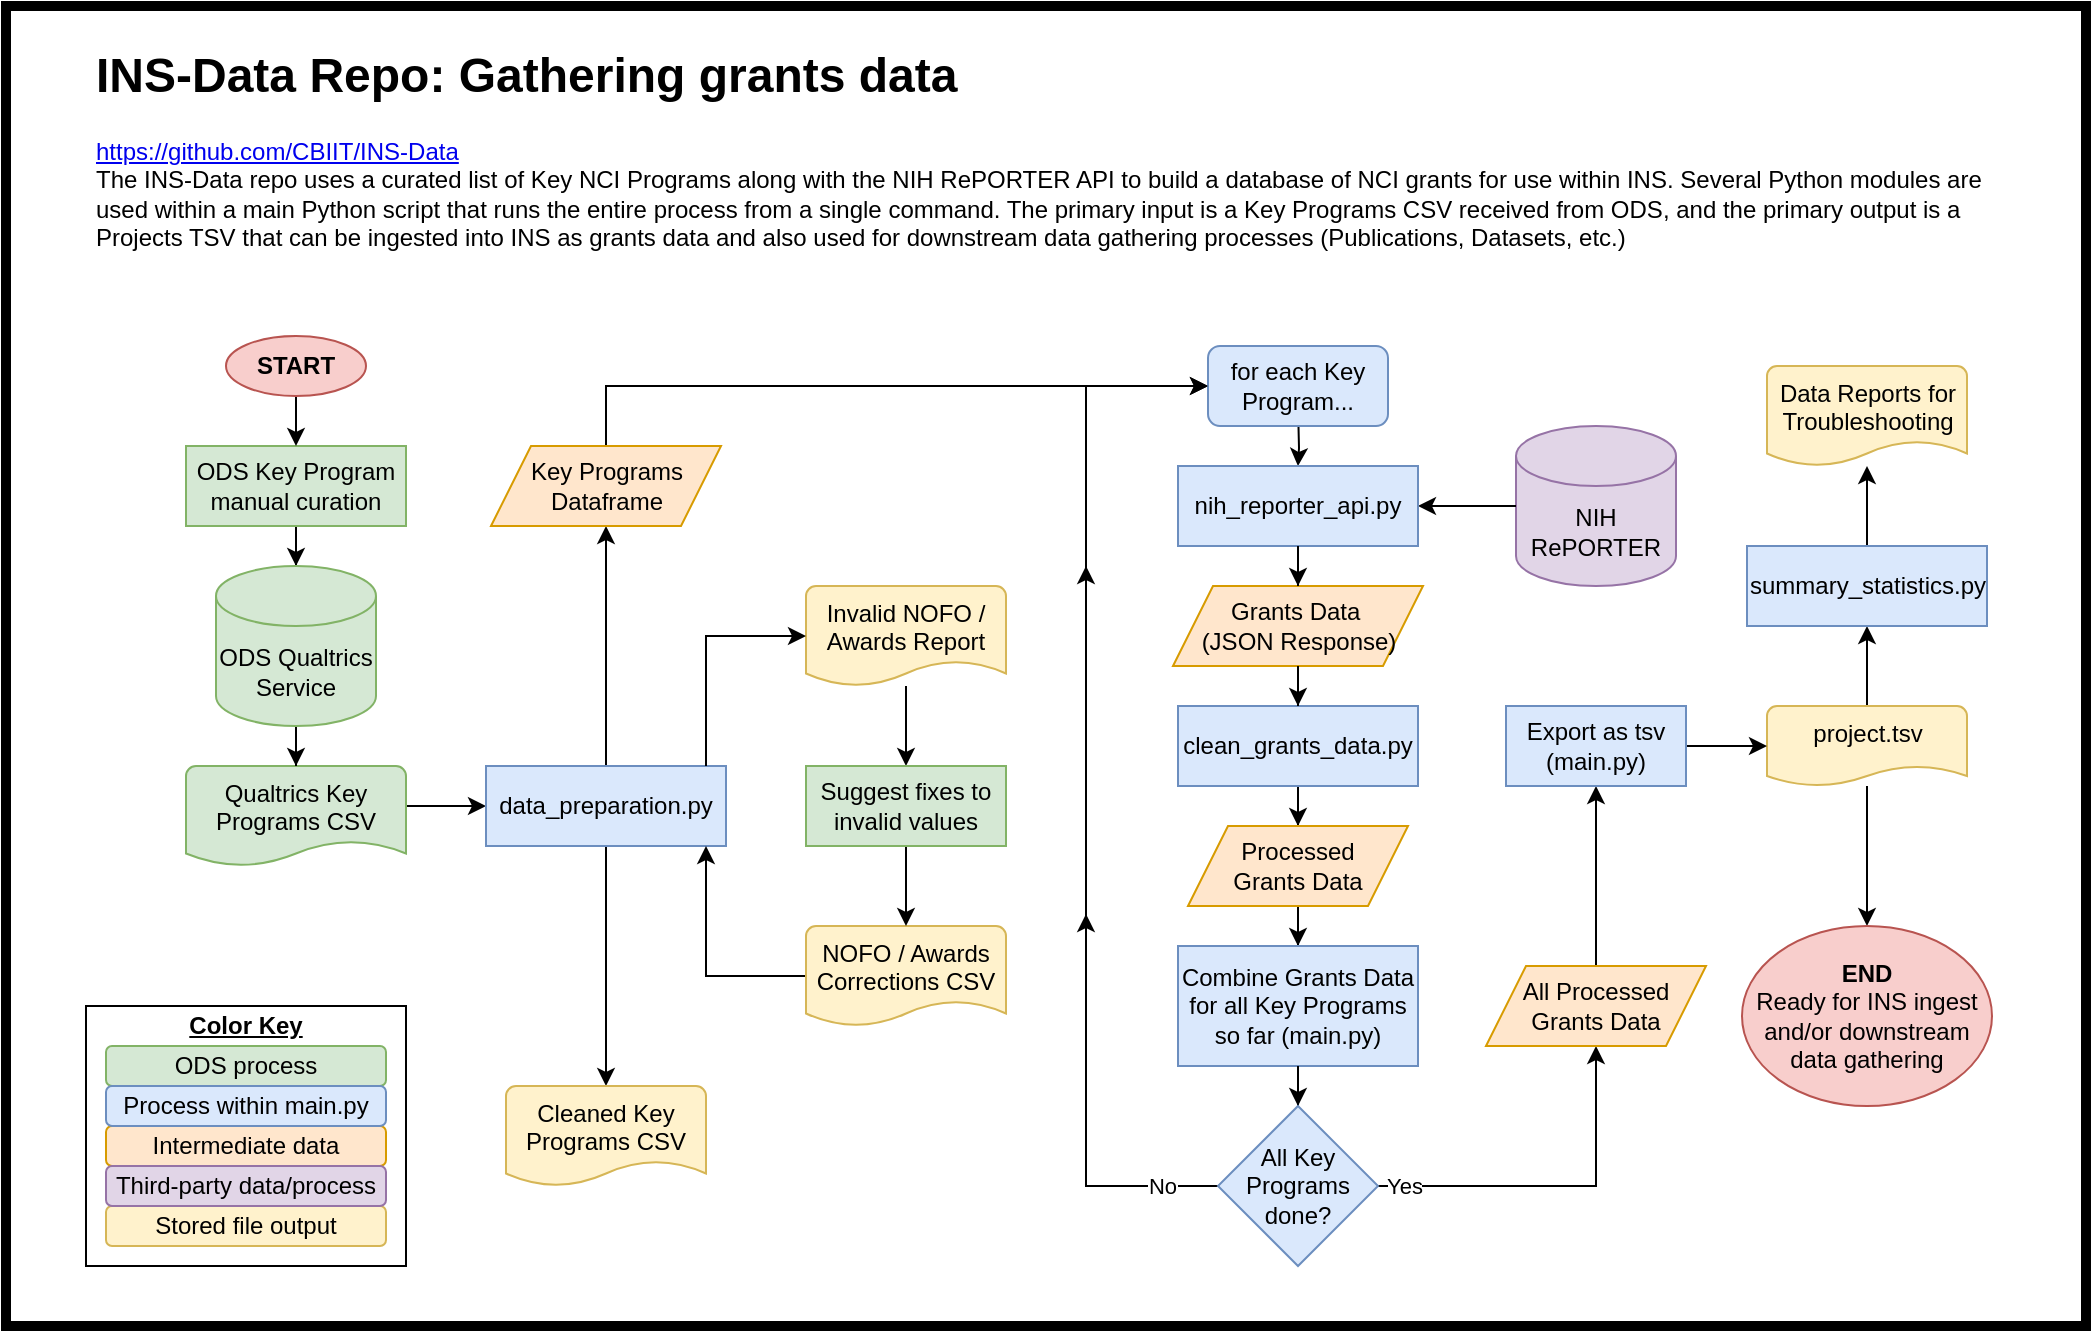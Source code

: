 <mxfile version="22.0.8" type="device">
  <diagram name="Page-1" id="uefWlJh99sZlFegfP22R">
    <mxGraphModel dx="1270" dy="1250" grid="0" gridSize="10" guides="1" tooltips="1" connect="1" arrows="1" fold="1" page="0" pageScale="1" pageWidth="850" pageHeight="1100" math="0" shadow="0">
      <root>
        <mxCell id="0" />
        <mxCell id="1" parent="0" />
        <mxCell id="gQOOfUeZjju-Q29w7hby-8" value="&lt;p style=&quot;line-height: 0%;&quot;&gt;&lt;b&gt;&lt;u&gt;Color Key&lt;/u&gt;&lt;/b&gt;&lt;/p&gt;" style="rounded=0;whiteSpace=wrap;html=1;verticalAlign=top;spacing=-7;" parent="1" vertex="1">
          <mxGeometry x="480" y="240" width="160" height="130" as="geometry" />
        </mxCell>
        <mxCell id="cnQrVGT4vNmuQ5iyicPk-13" style="edgeStyle=orthogonalEdgeStyle;rounded=0;orthogonalLoop=1;jettySize=auto;html=1;" parent="1" source="cnQrVGT4vNmuQ5iyicPk-1" target="cnQrVGT4vNmuQ5iyicPk-9" edge="1">
          <mxGeometry relative="1" as="geometry">
            <Array as="points">
              <mxPoint x="650" y="140" />
              <mxPoint x="650" y="140" />
            </Array>
          </mxGeometry>
        </mxCell>
        <mxCell id="cnQrVGT4vNmuQ5iyicPk-1" value="Qualtrics Key Programs CSV" style="strokeWidth=1;html=1;shape=mxgraph.flowchart.document2;whiteSpace=wrap;size=0.25;fillColor=#d5e8d4;strokeColor=#82b366;verticalAlign=top;" parent="1" vertex="1">
          <mxGeometry x="530" y="120" width="110" height="50" as="geometry" />
        </mxCell>
        <mxCell id="cnQrVGT4vNmuQ5iyicPk-7" style="edgeStyle=orthogonalEdgeStyle;rounded=0;orthogonalLoop=1;jettySize=auto;html=1;" parent="1" source="cnQrVGT4vNmuQ5iyicPk-4" target="cnQrVGT4vNmuQ5iyicPk-5" edge="1">
          <mxGeometry relative="1" as="geometry">
            <mxPoint x="585" y="15" as="targetPoint" />
          </mxGeometry>
        </mxCell>
        <mxCell id="cnQrVGT4vNmuQ5iyicPk-4" value="ODS Key Program manual curation" style="rounded=0;whiteSpace=wrap;html=1;verticalLabelPosition=middle;shape=label;size=0.23;arcSize=10;flipV=1;labelPosition=center;fillColor=#d5e8d4;strokeColor=#82b366;" parent="1" vertex="1">
          <mxGeometry x="530" y="-40" width="110" height="40" as="geometry" />
        </mxCell>
        <mxCell id="FiX24Z-KyvZbtJiPTX6l-21" style="edgeStyle=orthogonalEdgeStyle;rounded=0;orthogonalLoop=1;jettySize=auto;html=1;" edge="1" parent="1" source="cnQrVGT4vNmuQ5iyicPk-5" target="cnQrVGT4vNmuQ5iyicPk-1">
          <mxGeometry relative="1" as="geometry" />
        </mxCell>
        <mxCell id="cnQrVGT4vNmuQ5iyicPk-5" value="ODS Qualtrics Service" style="shape=cylinder3;whiteSpace=wrap;html=1;boundedLbl=1;backgroundOutline=1;size=15;fillColor=#d5e8d4;strokeColor=#82b366;" parent="1" vertex="1">
          <mxGeometry x="545" y="20" width="80" height="80" as="geometry" />
        </mxCell>
        <mxCell id="cnQrVGT4vNmuQ5iyicPk-12" style="edgeStyle=orthogonalEdgeStyle;rounded=0;orthogonalLoop=1;jettySize=auto;html=1;" parent="1" source="cnQrVGT4vNmuQ5iyicPk-9" target="cnQrVGT4vNmuQ5iyicPk-11" edge="1">
          <mxGeometry relative="1" as="geometry" />
        </mxCell>
        <mxCell id="cnQrVGT4vNmuQ5iyicPk-26" style="edgeStyle=orthogonalEdgeStyle;rounded=0;orthogonalLoop=1;jettySize=auto;html=1;" parent="1" source="cnQrVGT4vNmuQ5iyicPk-9" target="cnQrVGT4vNmuQ5iyicPk-25" edge="1">
          <mxGeometry relative="1" as="geometry" />
        </mxCell>
        <mxCell id="cnQrVGT4vNmuQ5iyicPk-9" value="data_preparation.py" style="rounded=0;whiteSpace=wrap;html=1;fillColor=#dae8fc;strokeColor=#6c8ebf;" parent="1" vertex="1">
          <mxGeometry x="680" y="120" width="120" height="40" as="geometry" />
        </mxCell>
        <mxCell id="cnQrVGT4vNmuQ5iyicPk-11" value="Cleaned Key Programs CSV" style="strokeWidth=1;html=1;shape=mxgraph.flowchart.document2;whiteSpace=wrap;size=0.25;fillColor=#fff2cc;strokeColor=#d6b656;verticalAlign=top;" parent="1" vertex="1">
          <mxGeometry x="690" y="280" width="100" height="50" as="geometry" />
        </mxCell>
        <mxCell id="cnQrVGT4vNmuQ5iyicPk-30" style="edgeStyle=orthogonalEdgeStyle;rounded=0;orthogonalLoop=1;jettySize=auto;html=1;" parent="1" target="cnQrVGT4vNmuQ5iyicPk-14" edge="1">
          <mxGeometry relative="1" as="geometry">
            <mxPoint x="1086" y="-60" as="sourcePoint" />
          </mxGeometry>
        </mxCell>
        <mxCell id="cnQrVGT4vNmuQ5iyicPk-66" style="edgeStyle=orthogonalEdgeStyle;rounded=0;orthogonalLoop=1;jettySize=auto;html=1;" parent="1" source="cnQrVGT4vNmuQ5iyicPk-25" target="cnQrVGT4vNmuQ5iyicPk-42" edge="1">
          <mxGeometry relative="1" as="geometry">
            <Array as="points">
              <mxPoint x="740" y="-70" />
            </Array>
          </mxGeometry>
        </mxCell>
        <mxCell id="cnQrVGT4vNmuQ5iyicPk-25" value="Key Programs Dataframe" style="shape=parallelogram;perimeter=parallelogramPerimeter;whiteSpace=wrap;html=1;fixedSize=1;fillColor=#ffe6cc;strokeColor=#d79b00;" parent="1" vertex="1">
          <mxGeometry x="682.5" y="-40" width="115" height="40" as="geometry" />
        </mxCell>
        <mxCell id="cnQrVGT4vNmuQ5iyicPk-15" value="NIH RePORTER" style="shape=cylinder3;whiteSpace=wrap;html=1;boundedLbl=1;backgroundOutline=1;size=15;fillColor=#e1d5e7;strokeColor=#9673a6;" parent="1" vertex="1">
          <mxGeometry x="1195" y="-50" width="80" height="80" as="geometry" />
        </mxCell>
        <mxCell id="cnQrVGT4vNmuQ5iyicPk-17" style="edgeStyle=orthogonalEdgeStyle;rounded=0;orthogonalLoop=1;jettySize=auto;html=1;" parent="1" source="cnQrVGT4vNmuQ5iyicPk-15" target="cnQrVGT4vNmuQ5iyicPk-14" edge="1">
          <mxGeometry relative="1" as="geometry">
            <mxPoint x="1046" y="10" as="sourcePoint" />
          </mxGeometry>
        </mxCell>
        <mxCell id="cnQrVGT4vNmuQ5iyicPk-14" value="nih_reporter_api.py" style="rounded=0;whiteSpace=wrap;html=1;fillColor=#dae8fc;strokeColor=#6c8ebf;" parent="1" vertex="1">
          <mxGeometry x="1026" y="-30" width="120" height="40" as="geometry" />
        </mxCell>
        <mxCell id="cnQrVGT4vNmuQ5iyicPk-18" value="Grants Data&amp;nbsp;&lt;br&gt;(JSON Response)" style="shape=parallelogram;perimeter=parallelogramPerimeter;whiteSpace=wrap;html=1;fixedSize=1;fillColor=#ffe6cc;strokeColor=#d79b00;" parent="1" vertex="1">
          <mxGeometry x="1023.5" y="30" width="125" height="40" as="geometry" />
        </mxCell>
        <mxCell id="cnQrVGT4vNmuQ5iyicPk-19" style="edgeStyle=orthogonalEdgeStyle;rounded=0;orthogonalLoop=1;jettySize=auto;html=1;" parent="1" source="cnQrVGT4vNmuQ5iyicPk-14" target="cnQrVGT4vNmuQ5iyicPk-18" edge="1">
          <mxGeometry relative="1" as="geometry" />
        </mxCell>
        <mxCell id="cnQrVGT4vNmuQ5iyicPk-32" style="edgeStyle=orthogonalEdgeStyle;rounded=0;orthogonalLoop=1;jettySize=auto;html=1;" parent="1" source="cnQrVGT4vNmuQ5iyicPk-20" target="cnQrVGT4vNmuQ5iyicPk-31" edge="1">
          <mxGeometry relative="1" as="geometry" />
        </mxCell>
        <mxCell id="cnQrVGT4vNmuQ5iyicPk-20" value="clean_grants_data.py" style="rounded=0;whiteSpace=wrap;html=1;fillColor=#dae8fc;strokeColor=#6c8ebf;" parent="1" vertex="1">
          <mxGeometry x="1026" y="90" width="120" height="40" as="geometry" />
        </mxCell>
        <mxCell id="cnQrVGT4vNmuQ5iyicPk-21" style="edgeStyle=orthogonalEdgeStyle;rounded=0;orthogonalLoop=1;jettySize=auto;html=1;" parent="1" source="cnQrVGT4vNmuQ5iyicPk-18" target="cnQrVGT4vNmuQ5iyicPk-20" edge="1">
          <mxGeometry relative="1" as="geometry" />
        </mxCell>
        <mxCell id="cnQrVGT4vNmuQ5iyicPk-34" value="" style="edgeStyle=orthogonalEdgeStyle;rounded=0;orthogonalLoop=1;jettySize=auto;html=1;" parent="1" source="cnQrVGT4vNmuQ5iyicPk-31" target="cnQrVGT4vNmuQ5iyicPk-33" edge="1">
          <mxGeometry relative="1" as="geometry" />
        </mxCell>
        <mxCell id="cnQrVGT4vNmuQ5iyicPk-31" value="Processed &lt;br&gt;Grants Data" style="shape=parallelogram;perimeter=parallelogramPerimeter;whiteSpace=wrap;html=1;fixedSize=1;fillColor=#ffe6cc;strokeColor=#d79b00;" parent="1" vertex="1">
          <mxGeometry x="1031" y="150" width="110" height="40" as="geometry" />
        </mxCell>
        <mxCell id="cnQrVGT4vNmuQ5iyicPk-33" value="Combine Grants Data for all Key Programs so far (main.py)" style="whiteSpace=wrap;html=1;fillColor=#dae8fc;strokeColor=#6c8ebf;" parent="1" vertex="1">
          <mxGeometry x="1026" y="210" width="120" height="60" as="geometry" />
        </mxCell>
        <mxCell id="cnQrVGT4vNmuQ5iyicPk-48" value="Yes" style="edgeStyle=orthogonalEdgeStyle;rounded=0;orthogonalLoop=1;jettySize=auto;html=1;" parent="1" source="cnQrVGT4vNmuQ5iyicPk-35" target="cnQrVGT4vNmuQ5iyicPk-47" edge="1">
          <mxGeometry x="-0.86" relative="1" as="geometry">
            <mxPoint as="offset" />
          </mxGeometry>
        </mxCell>
        <mxCell id="cnQrVGT4vNmuQ5iyicPk-42" value="for each Key Program..." style="rounded=1;whiteSpace=wrap;html=1;fillColor=#dae8fc;strokeColor=#6c8ebf;" parent="1" vertex="1">
          <mxGeometry x="1041" y="-90" width="90" height="40" as="geometry" />
        </mxCell>
        <mxCell id="cnQrVGT4vNmuQ5iyicPk-52" style="edgeStyle=orthogonalEdgeStyle;rounded=0;orthogonalLoop=1;jettySize=auto;html=1;" parent="1" source="cnQrVGT4vNmuQ5iyicPk-47" target="cnQrVGT4vNmuQ5iyicPk-51" edge="1">
          <mxGeometry relative="1" as="geometry" />
        </mxCell>
        <mxCell id="cnQrVGT4vNmuQ5iyicPk-47" value="All Processed Grants Data" style="shape=parallelogram;perimeter=parallelogramPerimeter;whiteSpace=wrap;html=1;fixedSize=1;fillColor=#ffe6cc;strokeColor=#d79b00;" parent="1" vertex="1">
          <mxGeometry x="1180" y="220" width="110" height="40" as="geometry" />
        </mxCell>
        <mxCell id="cnQrVGT4vNmuQ5iyicPk-57" style="edgeStyle=orthogonalEdgeStyle;rounded=0;orthogonalLoop=1;jettySize=auto;html=1;" parent="1" source="cnQrVGT4vNmuQ5iyicPk-49" target="cnQrVGT4vNmuQ5iyicPk-55" edge="1">
          <mxGeometry relative="1" as="geometry" />
        </mxCell>
        <mxCell id="gQOOfUeZjju-Q29w7hby-3" style="edgeStyle=orthogonalEdgeStyle;rounded=0;orthogonalLoop=1;jettySize=auto;html=1;entryX=0.5;entryY=1;entryDx=0;entryDy=0;" parent="1" source="cnQrVGT4vNmuQ5iyicPk-49" target="gQOOfUeZjju-Q29w7hby-2" edge="1">
          <mxGeometry relative="1" as="geometry" />
        </mxCell>
        <mxCell id="cnQrVGT4vNmuQ5iyicPk-49" value="project.tsv" style="strokeWidth=1;html=1;shape=mxgraph.flowchart.document2;whiteSpace=wrap;size=0.25;fillColor=#fff2cc;strokeColor=#d6b656;verticalAlign=top;" parent="1" vertex="1">
          <mxGeometry x="1320.5" y="90" width="100" height="40" as="geometry" />
        </mxCell>
        <mxCell id="cnQrVGT4vNmuQ5iyicPk-53" style="edgeStyle=orthogonalEdgeStyle;rounded=0;orthogonalLoop=1;jettySize=auto;html=1;" parent="1" source="cnQrVGT4vNmuQ5iyicPk-51" target="cnQrVGT4vNmuQ5iyicPk-49" edge="1">
          <mxGeometry relative="1" as="geometry" />
        </mxCell>
        <mxCell id="cnQrVGT4vNmuQ5iyicPk-51" value="Export as tsv (main.py)" style="rounded=0;whiteSpace=wrap;html=1;fillColor=#dae8fc;strokeColor=#6c8ebf;" parent="1" vertex="1">
          <mxGeometry x="1190" y="90" width="90" height="40" as="geometry" />
        </mxCell>
        <mxCell id="cnQrVGT4vNmuQ5iyicPk-56" style="edgeStyle=orthogonalEdgeStyle;rounded=0;orthogonalLoop=1;jettySize=auto;html=1;" parent="1" source="cnQrVGT4vNmuQ5iyicPk-54" target="cnQrVGT4vNmuQ5iyicPk-4" edge="1">
          <mxGeometry relative="1" as="geometry" />
        </mxCell>
        <mxCell id="cnQrVGT4vNmuQ5iyicPk-54" value="START" style="ellipse;whiteSpace=wrap;html=1;fillColor=#f8cecc;strokeColor=#b85450;fontStyle=1" parent="1" vertex="1">
          <mxGeometry x="550" y="-95" width="70" height="30" as="geometry" />
        </mxCell>
        <mxCell id="cnQrVGT4vNmuQ5iyicPk-55" value="&lt;b&gt;END&lt;/b&gt;&lt;br&gt;Ready for INS ingest and/or downstream data gathering" style="ellipse;whiteSpace=wrap;html=1;fillColor=#f8cecc;strokeColor=#b85450;" parent="1" vertex="1">
          <mxGeometry x="1308" y="200" width="125" height="90" as="geometry" />
        </mxCell>
        <mxCell id="cnQrVGT4vNmuQ5iyicPk-58" value="" style="edgeStyle=orthogonalEdgeStyle;rounded=0;orthogonalLoop=1;jettySize=auto;html=1;" parent="1" source="cnQrVGT4vNmuQ5iyicPk-33" target="cnQrVGT4vNmuQ5iyicPk-35" edge="1">
          <mxGeometry relative="1" as="geometry">
            <mxPoint x="1086" y="270" as="sourcePoint" />
            <mxPoint x="1086" y="390" as="targetPoint" />
          </mxGeometry>
        </mxCell>
        <mxCell id="cnQrVGT4vNmuQ5iyicPk-67" style="edgeStyle=orthogonalEdgeStyle;rounded=0;orthogonalLoop=1;jettySize=auto;html=1;entryX=0;entryY=0.5;entryDx=0;entryDy=0;" parent="1" source="cnQrVGT4vNmuQ5iyicPk-35" target="cnQrVGT4vNmuQ5iyicPk-42" edge="1">
          <mxGeometry relative="1" as="geometry">
            <mxPoint x="981" y="-70" as="targetPoint" />
            <Array as="points">
              <mxPoint x="980" y="330" />
              <mxPoint x="980" y="-70" />
            </Array>
          </mxGeometry>
        </mxCell>
        <mxCell id="gQOOfUeZjju-Q29w7hby-1" value="No" style="edgeLabel;html=1;align=center;verticalAlign=middle;resizable=0;points=[];" parent="cnQrVGT4vNmuQ5iyicPk-67" vertex="1" connectable="0">
          <mxGeometry x="-0.894" relative="1" as="geometry">
            <mxPoint as="offset" />
          </mxGeometry>
        </mxCell>
        <mxCell id="cnQrVGT4vNmuQ5iyicPk-35" value="All Key &lt;br&gt;Programs done?" style="rhombus;whiteSpace=wrap;html=1;fillColor=#dae8fc;strokeColor=#6c8ebf;" parent="1" vertex="1">
          <mxGeometry x="1046" y="290" width="80" height="80" as="geometry" />
        </mxCell>
        <mxCell id="cnQrVGT4vNmuQ5iyicPk-59" value="ODS process" style="rounded=1;whiteSpace=wrap;html=1;fillColor=#d5e8d4;strokeColor=#82b366;" parent="1" vertex="1">
          <mxGeometry x="490" y="260" width="140" height="20" as="geometry" />
        </mxCell>
        <mxCell id="cnQrVGT4vNmuQ5iyicPk-60" value="Stored file output" style="rounded=1;whiteSpace=wrap;html=1;fillColor=#fff2cc;strokeColor=#d6b656;" parent="1" vertex="1">
          <mxGeometry x="490" y="340" width="140" height="20" as="geometry" />
        </mxCell>
        <mxCell id="cnQrVGT4vNmuQ5iyicPk-61" value="Intermediate data" style="rounded=1;whiteSpace=wrap;html=1;fillColor=#ffe6cc;strokeColor=#d79b00;" parent="1" vertex="1">
          <mxGeometry x="490" y="300" width="140" height="20" as="geometry" />
        </mxCell>
        <mxCell id="cnQrVGT4vNmuQ5iyicPk-62" value="Process within main.py" style="rounded=1;whiteSpace=wrap;html=1;fillColor=#dae8fc;strokeColor=#6c8ebf;" parent="1" vertex="1">
          <mxGeometry x="490" y="280" width="140" height="20" as="geometry" />
        </mxCell>
        <mxCell id="cnQrVGT4vNmuQ5iyicPk-63" value="Third-party data/process" style="rounded=1;whiteSpace=wrap;html=1;fillColor=#e1d5e7;strokeColor=#9673a6;" parent="1" vertex="1">
          <mxGeometry x="490" y="320" width="140" height="20" as="geometry" />
        </mxCell>
        <mxCell id="gQOOfUeZjju-Q29w7hby-5" style="edgeStyle=orthogonalEdgeStyle;rounded=0;orthogonalLoop=1;jettySize=auto;html=1;" parent="1" source="gQOOfUeZjju-Q29w7hby-2" target="gQOOfUeZjju-Q29w7hby-4" edge="1">
          <mxGeometry relative="1" as="geometry" />
        </mxCell>
        <mxCell id="gQOOfUeZjju-Q29w7hby-2" value="summary_statistics.py" style="rounded=0;whiteSpace=wrap;html=1;fillColor=#dae8fc;strokeColor=#6c8ebf;" parent="1" vertex="1">
          <mxGeometry x="1310.5" y="10" width="120" height="40" as="geometry" />
        </mxCell>
        <mxCell id="gQOOfUeZjju-Q29w7hby-4" value="Data Reports for Troubleshooting" style="strokeWidth=1;html=1;shape=mxgraph.flowchart.document2;whiteSpace=wrap;size=0.25;fillColor=#fff2cc;strokeColor=#d6b656;verticalAlign=top;" parent="1" vertex="1">
          <mxGeometry x="1320.5" y="-80" width="100" height="50" as="geometry" />
        </mxCell>
        <mxCell id="gQOOfUeZjju-Q29w7hby-9" value="&lt;h1&gt;INS-Data Repo: Gathering grants data&lt;/h1&gt;&lt;div&gt;&lt;a href=&quot;https://github.com/CBIIT/INS-Data&quot;&gt;https://github.com/CBIIT/INS-Data&lt;/a&gt;&lt;br&gt;&lt;/div&gt;&lt;div&gt;The INS-Data repo uses a curated list of Key NCI Programs along with the NIH RePORTER API to build a database of NCI grants for use within INS. Several Python modules are used within a main Python script that runs the entire process from a single command. The primary input is a Key Programs CSV received from ODS, and the primary output is a Projects TSV that can be ingested into INS as grants data and also used for downstream data gathering processes (Publications, Datasets, etc.)&lt;/div&gt;&lt;div&gt;&lt;br&gt;&lt;/div&gt;" style="text;html=1;strokeColor=none;fillColor=none;spacing=5;spacingTop=-20;whiteSpace=wrap;overflow=hidden;rounded=0;" parent="1" vertex="1">
          <mxGeometry x="480" y="-245" width="960" height="130" as="geometry" />
        </mxCell>
        <mxCell id="FiX24Z-KyvZbtJiPTX6l-17" style="edgeStyle=orthogonalEdgeStyle;rounded=0;orthogonalLoop=1;jettySize=auto;html=1;" edge="1" parent="1" source="FiX24Z-KyvZbtJiPTX6l-2" target="FiX24Z-KyvZbtJiPTX6l-11">
          <mxGeometry relative="1" as="geometry" />
        </mxCell>
        <mxCell id="FiX24Z-KyvZbtJiPTX6l-2" value="Invalid NOFO / Awards Report" style="strokeWidth=1;html=1;shape=mxgraph.flowchart.document2;whiteSpace=wrap;size=0.25;fillColor=#fff2cc;strokeColor=#d6b656;verticalAlign=top;" vertex="1" parent="1">
          <mxGeometry x="840" y="30" width="100" height="50" as="geometry" />
        </mxCell>
        <mxCell id="FiX24Z-KyvZbtJiPTX6l-19" style="edgeStyle=orthogonalEdgeStyle;rounded=0;orthogonalLoop=1;jettySize=auto;html=1;" edge="1" parent="1" source="FiX24Z-KyvZbtJiPTX6l-3">
          <mxGeometry relative="1" as="geometry">
            <mxPoint x="790" y="160" as="targetPoint" />
            <Array as="points">
              <mxPoint x="790" y="225" />
              <mxPoint x="790" y="160" />
            </Array>
          </mxGeometry>
        </mxCell>
        <mxCell id="FiX24Z-KyvZbtJiPTX6l-3" value="NOFO / Awards Corrections CSV" style="strokeWidth=1;html=1;shape=mxgraph.flowchart.document2;whiteSpace=wrap;size=0.25;fillColor=#fff2cc;strokeColor=#d6b656;verticalAlign=top;" vertex="1" parent="1">
          <mxGeometry x="840" y="200" width="100" height="50" as="geometry" />
        </mxCell>
        <mxCell id="FiX24Z-KyvZbtJiPTX6l-18" style="edgeStyle=orthogonalEdgeStyle;rounded=0;orthogonalLoop=1;jettySize=auto;html=1;" edge="1" parent="1" source="FiX24Z-KyvZbtJiPTX6l-11" target="FiX24Z-KyvZbtJiPTX6l-3">
          <mxGeometry relative="1" as="geometry" />
        </mxCell>
        <mxCell id="FiX24Z-KyvZbtJiPTX6l-11" value="Suggest fixes to invalid values" style="rounded=0;whiteSpace=wrap;html=1;fillColor=#d5e8d4;strokeColor=#82b366;" vertex="1" parent="1">
          <mxGeometry x="840" y="120" width="100" height="40" as="geometry" />
        </mxCell>
        <mxCell id="FiX24Z-KyvZbtJiPTX6l-15" style="edgeStyle=orthogonalEdgeStyle;rounded=0;orthogonalLoop=1;jettySize=auto;html=1;entryX=0;entryY=0.5;entryDx=0;entryDy=0;entryPerimeter=0;" edge="1" parent="1" target="FiX24Z-KyvZbtJiPTX6l-2">
          <mxGeometry relative="1" as="geometry">
            <mxPoint x="790" y="120" as="sourcePoint" />
            <Array as="points">
              <mxPoint x="790" y="120" />
              <mxPoint x="790" y="55" />
            </Array>
          </mxGeometry>
        </mxCell>
        <mxCell id="FiX24Z-KyvZbtJiPTX6l-22" value="" style="endArrow=classic;html=1;rounded=0;" edge="1" parent="1">
          <mxGeometry width="50" height="50" relative="1" as="geometry">
            <mxPoint x="980" y="140" as="sourcePoint" />
            <mxPoint x="980" y="20" as="targetPoint" />
          </mxGeometry>
        </mxCell>
        <mxCell id="FiX24Z-KyvZbtJiPTX6l-24" value="" style="endArrow=classic;html=1;rounded=0;" edge="1" parent="1">
          <mxGeometry width="50" height="50" relative="1" as="geometry">
            <mxPoint x="980" y="314" as="sourcePoint" />
            <mxPoint x="980" y="194" as="targetPoint" />
          </mxGeometry>
        </mxCell>
        <mxCell id="FiX24Z-KyvZbtJiPTX6l-25" value="" style="rounded=0;whiteSpace=wrap;html=1;fillColor=none;strokeWidth=5;" vertex="1" parent="1">
          <mxGeometry x="440" y="-260" width="1040" height="660" as="geometry" />
        </mxCell>
      </root>
    </mxGraphModel>
  </diagram>
</mxfile>
